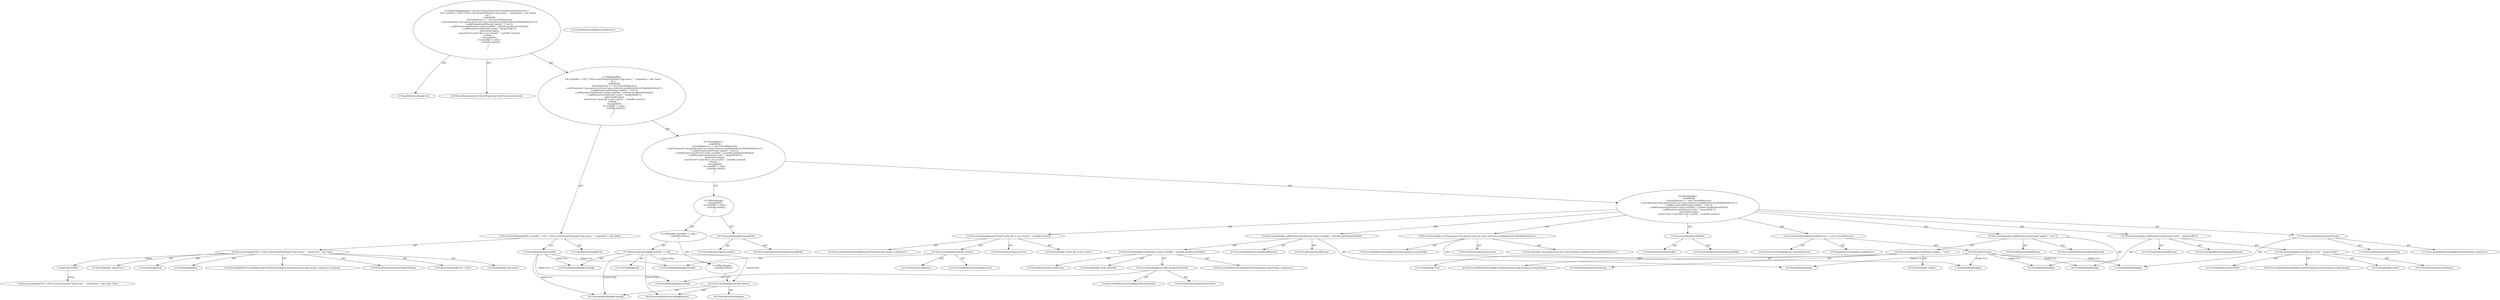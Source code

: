 digraph "testCreatePropertiesCacheViaCustomSelector#?" {
0 [label="2:CtTypeReferenceImpl@void" shape=ellipse]
1 [label="2:CtVirtualElement@testCreatePropertiesCacheViaCustomSelector" shape=ellipse]
2 [label="3:CtTypeReferenceImpl@File" shape=ellipse]
3 [label="3:CtExecutableReferenceImpl@createTempFileName(java.lang.String,java.lang.String,<unknown>,boolean)" shape=ellipse]
4 [label="3:CtVirtualElement@createTempFileName" shape=ellipse]
5 [label="3:CtTypeAccessImpl@FILE_UTILS" shape=ellipse]
6 [label="3:CtLiteralImpl@\"tmp-cache-\"" shape=ellipse]
7 [label="3:CtLiteralImpl@\".properties\"" shape=ellipse]
8 [label="3:CtLiteralImpl@null" shape=ellipse]
9 [label="3:CtLiteralImpl@false" shape=ellipse]
10 [label="3:CtInvocationImpl@FILE_UTILS.createTempFileName(\"tmp-cache-\", \".properties\", null, false)" shape=ellipse]
11 [label="3:CtVirtualElement@cachefile" shape=ellipse]
12 [label="3:CtLocalVariableImpl@File cachefile = FILE_UTILS.createTempFileName(\"tmp-cache-\", \".properties\", null, false)" shape=ellipse]
13 [label="5:CtExecutableReferenceImpl@makeBed()" shape=ellipse]
14 [label="5:CtVirtualElement@makeBed" shape=ellipse]
15 [label="5:CtInvocationImpl@makeBed()" shape=ellipse]
16 [label="6:CtTypeReferenceImpl@ExtendSelector" shape=ellipse]
17 [label="6:CtTypeReferenceImpl@ExtendSelector" shape=ellipse]
18 [label="6:CtConstructorCallImpl@new ExtendSelector()" shape=ellipse]
19 [label="6:CtVirtualElement@s" shape=ellipse]
20 [label="6:CtLocalVariableImpl@ExtendSelector s = new ExtendSelector()" shape=ellipse]
21 [label="7:CtExecutableReferenceImpl@setClassname(java.lang.String)" shape=ellipse]
22 [label="7:CtVirtualElement@setClassname" shape=ellipse]
23 [label="7:CtVariableReadImpl@s" shape=ellipse]
24 [label="7:CtLiteralImpl@\"org.apache.tools.ant.types.selectors.modifiedselector.ModifiedSelector\"" shape=ellipse]
25 [label="7:CtInvocationImpl@s.setClassname(\"org.apache.tools.ant.types.selectors.modifiedselector.ModifiedSelector\")" shape=ellipse]
26 [label="8:CtExecutableReferenceImpl@addParam()" shape=ellipse]
27 [label="8:CtVirtualElement@addParam" shape=ellipse]
28 [label="8:CtVariableReadImpl@s" shape=ellipse]
29 [label="8:CtExecutableReferenceImpl@createParam(java.lang.String,java.lang.String)" shape=ellipse]
30 [label="8:CtVirtualElement@createParam" shape=ellipse]
31 [label="8:CtLiteralImpl@\"update\"" shape=ellipse]
32 [label="8:CtLiteralImpl@\"true\"" shape=ellipse]
33 [label="8:CtInvocationImpl@createParam(\"update\", \"true\")" shape=ellipse]
34 [label="8:CtInvocationImpl@s.addParam(createParam(\"update\", \"true\"))" shape=ellipse]
35 [label="9:CtExecutableReferenceImpl@addParam()" shape=ellipse]
36 [label="9:CtVirtualElement@addParam" shape=ellipse]
37 [label="9:CtVariableReadImpl@s" shape=ellipse]
38 [label="9:CtExecutableReferenceImpl@createParam(java.lang.String,<unknown>)" shape=ellipse]
39 [label="9:CtVirtualElement@createParam" shape=ellipse]
40 [label="9:CtLiteralImpl@\"cache.cachefile\"" shape=ellipse]
41 [label="9:CtExecutableReferenceImpl@getAbsolutePath()" shape=ellipse]
42 [label="9:CtVirtualElement@getAbsolutePath" shape=ellipse]
43 [label="9:CtVariableReadImpl@cachefile" shape=ellipse]
44 [label="9:CtInvocationImpl@cachefile.getAbsolutePath()" shape=ellipse]
45 [label="9:CtInvocationImpl@createParam(\"cache.cachefile\", cachefile.getAbsolutePath())" shape=ellipse]
46 [label="9:CtInvocationImpl@s.addParam(createParam(\"cache.cachefile\", cachefile.getAbsolutePath()))" shape=ellipse]
47 [label="10:CtExecutableReferenceImpl@addParam()" shape=ellipse]
48 [label="10:CtVirtualElement@addParam" shape=ellipse]
49 [label="10:CtVariableReadImpl@s" shape=ellipse]
50 [label="10:CtExecutableReferenceImpl@createParam(java.lang.String,java.lang.String)" shape=ellipse]
51 [label="10:CtVirtualElement@createParam" shape=ellipse]
52 [label="10:CtLiteralImpl@\"cache\"" shape=ellipse]
53 [label="10:CtLiteralImpl@\"propertyfile\"" shape=ellipse]
54 [label="10:CtInvocationImpl@createParam(\"cache\", \"propertyfile\")" shape=ellipse]
55 [label="10:CtInvocationImpl@s.addParam(createParam(\"cache\", \"propertyfile\"))" shape=ellipse]
56 [label="11:CtExecutableReferenceImpl@selectionString(<unknown>)" shape=ellipse]
57 [label="11:CtVirtualElement@selectionString" shape=ellipse]
58 [label="11:CtVariableReadImpl@s" shape=ellipse]
59 [label="11:CtInvocationImpl@selectionString(s)" shape=ellipse]
60 [label="12:CtExecutableReferenceImpl@assertTrue(java.lang.String,<unknown>)" shape=ellipse]
61 [label="12:CtVirtualElement@assertTrue" shape=ellipse]
62 [label="12:CtLiteralImpl@\"Cache file is not created.\"" shape=ellipse]
63 [label="12:CtExecutableReferenceImpl@exists()" shape=ellipse]
64 [label="12:CtVirtualElement@exists" shape=ellipse]
65 [label="12:CtVariableReadImpl@cachefile" shape=ellipse]
66 [label="12:CtInvocationImpl@cachefile.exists()" shape=ellipse]
67 [label="12:CtInvocationImpl@assertTrue(\"Cache file is not created.\", cachefile.exists())" shape=ellipse]
68 [label="4:CtBlockImpl@\{
    makeBed();
    ExtendSelector s = new ExtendSelector();
    s.setClassname(\"org.apache.tools.ant.types.selectors.modifiedselector.ModifiedSelector\");
    s.addParam(createParam(\"update\", \"true\"));
    s.addParam(createParam(\"cache.cachefile\", cachefile.getAbsolutePath()));
    s.addParam(createParam(\"cache\", \"propertyfile\"));
    selectionString(s);
    assertTrue(\"Cache file is not created.\", cachefile.exists());
\}" shape=ellipse]
69 [label="14:CtExecutableReferenceImpl@cleanupBed()" shape=ellipse]
70 [label="14:CtVirtualElement@cleanupBed" shape=ellipse]
71 [label="14:CtInvocationImpl@cleanupBed()" shape=ellipse]
72 [label="15:CtVariableReadImpl@cachefile" shape=ellipse]
73 [label="15:CtLiteralImpl@null" shape=ellipse]
74 [label="15:CtBinaryOperatorImpl@cachefile != null" shape=ellipse]
75 [label="16:CtExecutableReferenceImpl@delete()" shape=ellipse]
76 [label="16:CtVirtualElement@delete" shape=ellipse]
77 [label="16:CtVariableReadImpl@cachefile" shape=ellipse]
78 [label="16:CtInvocationImpl@cachefile.delete()" shape=ellipse]
79 [label="15:CtBlockImpl@\{
    cachefile.delete();
\}" shape=ellipse]
80 [label="15:CtIfImpl@if (cachefile != null) \{
    cachefile.delete();
\}" shape=ellipse]
81 [label="13:CtBlockImpl@\{
    cleanupBed();
    if (cachefile != null) \{
        cachefile.delete();
    \}
\}" shape=ellipse]
82 [label="4:CtTryImpl@try \{
    makeBed();
    ExtendSelector s = new ExtendSelector();
    s.setClassname(\"org.apache.tools.ant.types.selectors.modifiedselector.ModifiedSelector\");
    s.addParam(createParam(\"update\", \"true\"));
    s.addParam(createParam(\"cache.cachefile\", cachefile.getAbsolutePath()));
    s.addParam(createParam(\"cache\", \"propertyfile\"));
    selectionString(s);
    assertTrue(\"Cache file is not created.\", cachefile.exists());
\} finally \{
    cleanupBed();
    if (cachefile != null) \{
        cachefile.delete();
    \}
\}" shape=ellipse]
83 [label="2:CtBlockImpl@\{
    File cachefile = FILE_UTILS.createTempFileName(\"tmp-cache-\", \".properties\", null, false);
    try \{
        makeBed();
        ExtendSelector s = new ExtendSelector();
        s.setClassname(\"org.apache.tools.ant.types.selectors.modifiedselector.ModifiedSelector\");
        s.addParam(createParam(\"update\", \"true\"));
        s.addParam(createParam(\"cache.cachefile\", cachefile.getAbsolutePath()));
        s.addParam(createParam(\"cache\", \"propertyfile\"));
        selectionString(s);
        assertTrue(\"Cache file is not created.\", cachefile.exists());
    \} finally \{
        cleanupBed();
        if (cachefile != null) \{
            cachefile.delete();
        \}
    \}
\}" shape=ellipse]
84 [label="2:CtMethodImpl@public void testCreatePropertiesCacheViaCustomSelector() \{
    File cachefile = FILE_UTILS.createTempFileName(\"tmp-cache-\", \".properties\", null, false);
    try \{
        makeBed();
        ExtendSelector s = new ExtendSelector();
        s.setClassname(\"org.apache.tools.ant.types.selectors.modifiedselector.ModifiedSelector\");
        s.addParam(createParam(\"update\", \"true\"));
        s.addParam(createParam(\"cache.cachefile\", cachefile.getAbsolutePath()));
        s.addParam(createParam(\"cache\", \"propertyfile\"));
        selectionString(s);
        assertTrue(\"Cache file is not created.\", cachefile.exists());
    \} finally \{
        cleanupBed();
        if (cachefile != null) \{
            cachefile.delete();
        \}
    \}
\}" shape=ellipse]
85 [label="3:Update@UPDATE" shape=ellipse]
86 [label="3:CtInvocationImpl@FILE_UTILS.createTempFile(\"tmp-cache-\", \".properties\", null, false, false)" shape=ellipse]
10 -> 4 [label="AST"];
10 -> 5 [label="AST"];
10 -> 3 [label="AST"];
10 -> 6 [label="AST"];
10 -> 7 [label="AST"];
10 -> 8 [label="AST"];
10 -> 9 [label="AST"];
10 -> 85 [label="Action"];
11 -> 43 [label="Define-Use"];
11 -> 65 [label="Define-Use"];
11 -> 72 [label="Define-Use"];
11 -> 77 [label="Define-Use"];
12 -> 11 [label="AST"];
12 -> 2 [label="AST"];
12 -> 10 [label="AST"];
15 -> 14 [label="AST"];
15 -> 13 [label="AST"];
19 -> 23 [label="Define-Use"];
19 -> 28 [label="Define-Use"];
19 -> 37 [label="Define-Use"];
19 -> 49 [label="Define-Use"];
19 -> 58 [label="Define-Use"];
20 -> 19 [label="AST"];
20 -> 16 [label="AST"];
20 -> 18 [label="AST"];
25 -> 22 [label="AST"];
25 -> 23 [label="AST"];
25 -> 21 [label="AST"];
25 -> 24 [label="AST"];
33 -> 30 [label="AST"];
33 -> 29 [label="AST"];
33 -> 31 [label="AST"];
33 -> 32 [label="AST"];
34 -> 27 [label="AST"];
34 -> 28 [label="AST"];
34 -> 26 [label="AST"];
34 -> 33 [label="AST"];
44 -> 42 [label="AST"];
44 -> 43 [label="AST"];
44 -> 41 [label="AST"];
45 -> 39 [label="AST"];
45 -> 38 [label="AST"];
45 -> 40 [label="AST"];
45 -> 44 [label="AST"];
46 -> 36 [label="AST"];
46 -> 37 [label="AST"];
46 -> 35 [label="AST"];
46 -> 45 [label="AST"];
54 -> 51 [label="AST"];
54 -> 50 [label="AST"];
54 -> 52 [label="AST"];
54 -> 53 [label="AST"];
55 -> 48 [label="AST"];
55 -> 49 [label="AST"];
55 -> 47 [label="AST"];
55 -> 54 [label="AST"];
59 -> 57 [label="AST"];
59 -> 56 [label="AST"];
59 -> 58 [label="AST"];
66 -> 64 [label="AST"];
66 -> 65 [label="AST"];
66 -> 63 [label="AST"];
67 -> 61 [label="AST"];
67 -> 60 [label="AST"];
67 -> 62 [label="AST"];
67 -> 66 [label="AST"];
68 -> 15 [label="AST"];
68 -> 20 [label="AST"];
68 -> 25 [label="AST"];
68 -> 34 [label="AST"];
68 -> 46 [label="AST"];
68 -> 55 [label="AST"];
68 -> 59 [label="AST"];
68 -> 67 [label="AST"];
71 -> 70 [label="AST"];
71 -> 69 [label="AST"];
74 -> 72 [label="AST"];
74 -> 73 [label="AST"];
74 -> 79 [label="Control Dep"];
74 -> 78 [label="Control Dep"];
74 -> 75 [label="Control Dep"];
74 -> 77 [label="Control Dep"];
78 -> 76 [label="AST"];
78 -> 77 [label="AST"];
78 -> 75 [label="AST"];
79 -> 78 [label="AST"];
80 -> 74 [label="AST"];
80 -> 79 [label="AST"];
81 -> 71 [label="AST"];
81 -> 80 [label="AST"];
82 -> 68 [label="AST"];
82 -> 81 [label="AST"];
83 -> 12 [label="AST"];
83 -> 82 [label="AST"];
84 -> 1 [label="AST"];
84 -> 0 [label="AST"];
84 -> 83 [label="AST"];
85 -> 86 [label="Action"];
}